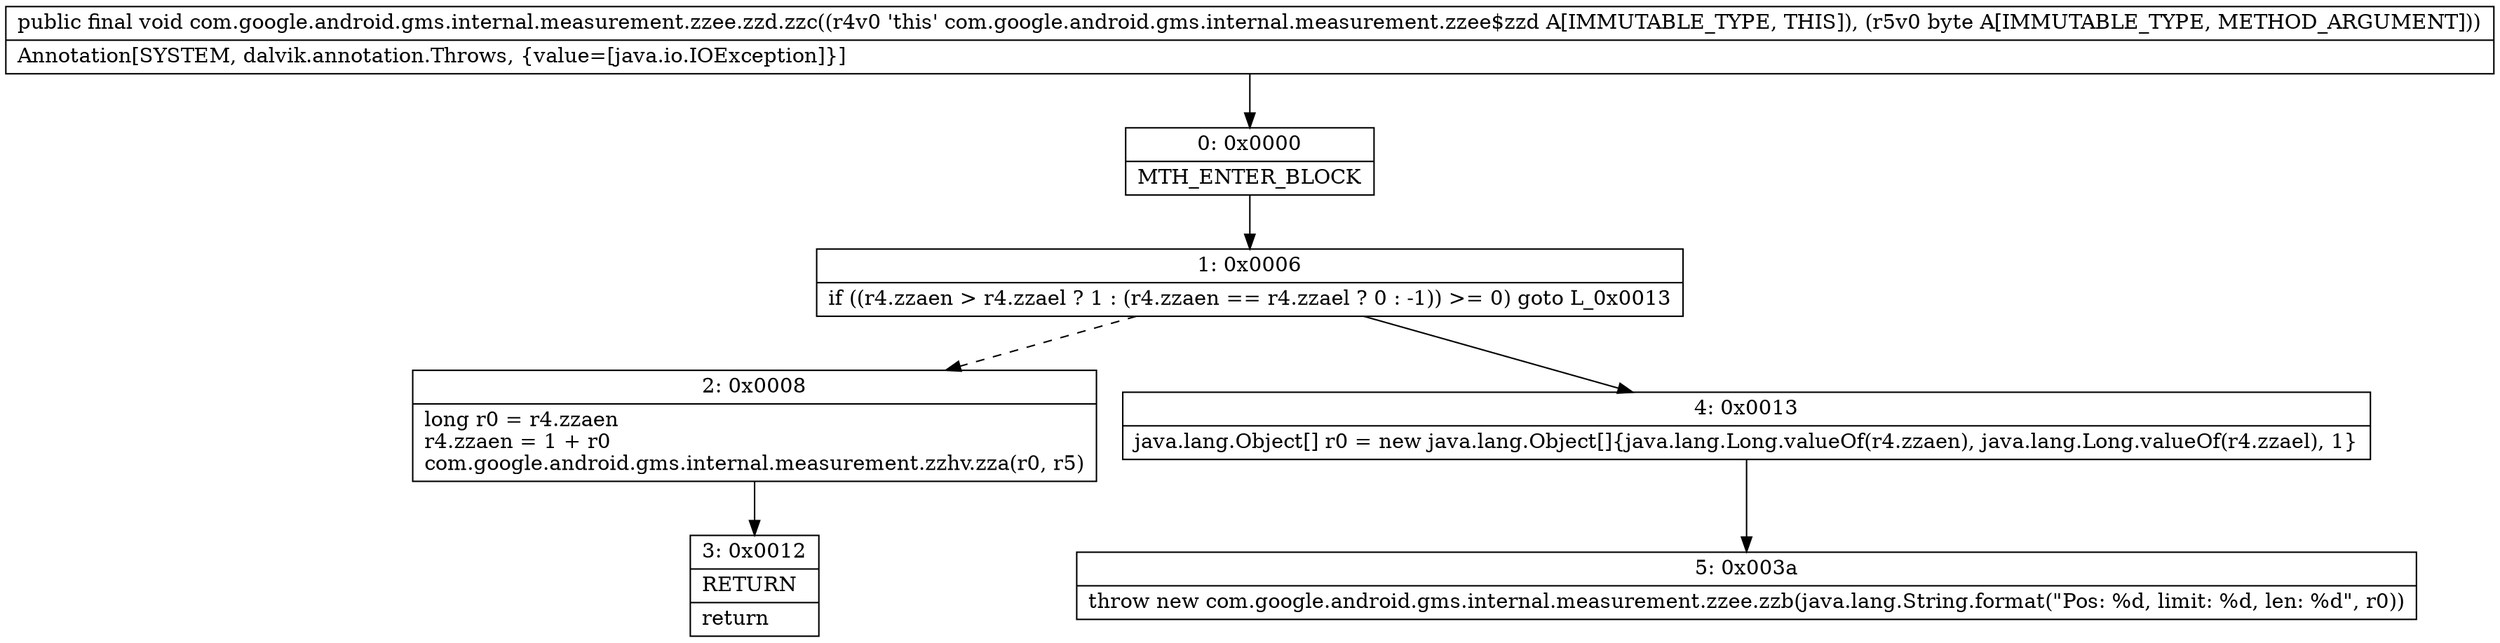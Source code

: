 digraph "CFG forcom.google.android.gms.internal.measurement.zzee.zzd.zzc(B)V" {
Node_0 [shape=record,label="{0\:\ 0x0000|MTH_ENTER_BLOCK\l}"];
Node_1 [shape=record,label="{1\:\ 0x0006|if ((r4.zzaen \> r4.zzael ? 1 : (r4.zzaen == r4.zzael ? 0 : \-1)) \>= 0) goto L_0x0013\l}"];
Node_2 [shape=record,label="{2\:\ 0x0008|long r0 = r4.zzaen\lr4.zzaen = 1 + r0\lcom.google.android.gms.internal.measurement.zzhv.zza(r0, r5)\l}"];
Node_3 [shape=record,label="{3\:\ 0x0012|RETURN\l|return\l}"];
Node_4 [shape=record,label="{4\:\ 0x0013|java.lang.Object[] r0 = new java.lang.Object[]\{java.lang.Long.valueOf(r4.zzaen), java.lang.Long.valueOf(r4.zzael), 1\}\l}"];
Node_5 [shape=record,label="{5\:\ 0x003a|throw new com.google.android.gms.internal.measurement.zzee.zzb(java.lang.String.format(\"Pos: %d, limit: %d, len: %d\", r0))\l}"];
MethodNode[shape=record,label="{public final void com.google.android.gms.internal.measurement.zzee.zzd.zzc((r4v0 'this' com.google.android.gms.internal.measurement.zzee$zzd A[IMMUTABLE_TYPE, THIS]), (r5v0 byte A[IMMUTABLE_TYPE, METHOD_ARGUMENT]))  | Annotation[SYSTEM, dalvik.annotation.Throws, \{value=[java.io.IOException]\}]\l}"];
MethodNode -> Node_0;
Node_0 -> Node_1;
Node_1 -> Node_2[style=dashed];
Node_1 -> Node_4;
Node_2 -> Node_3;
Node_4 -> Node_5;
}

